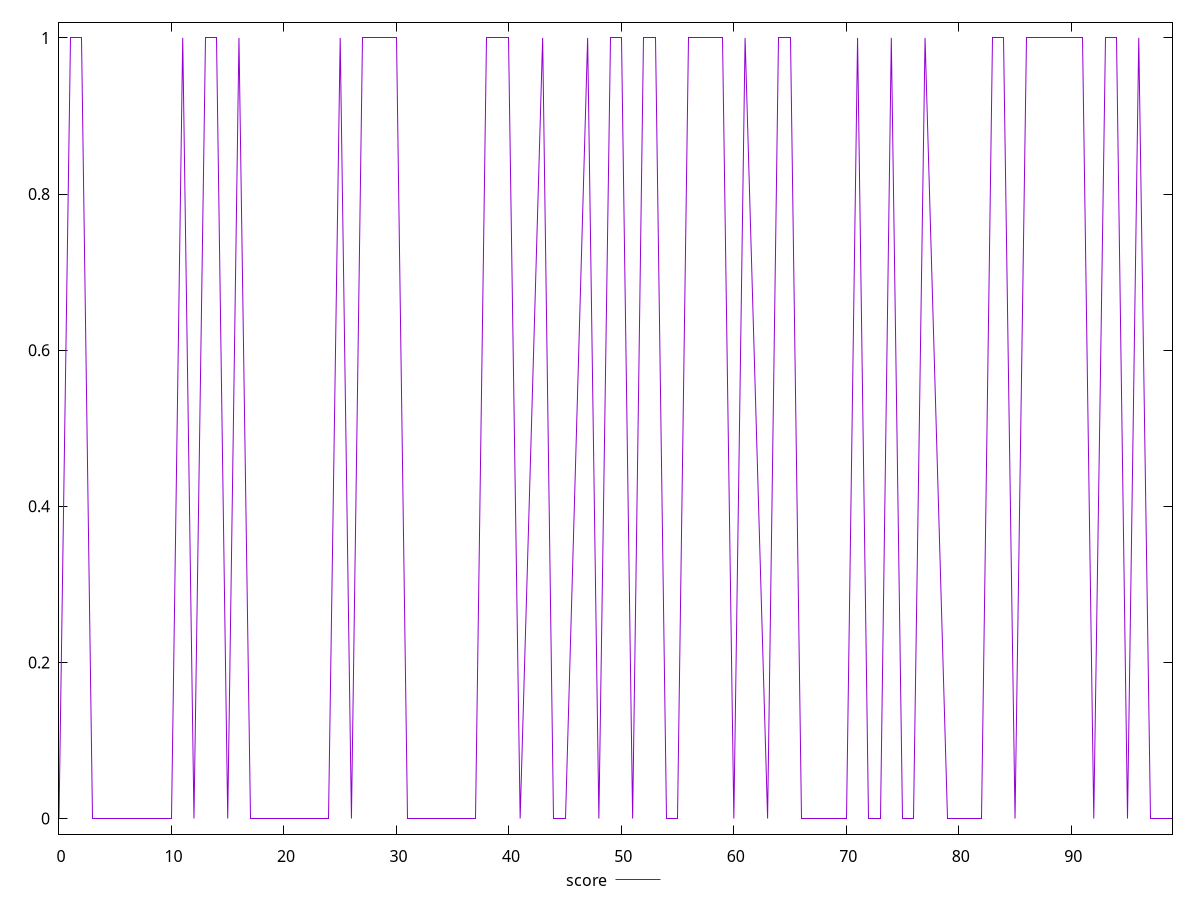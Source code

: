 reset

$score <<EOF
0 0
1 1
2 1
3 0
4 0
5 0
6 0
7 0
8 0
9 0
10 0
11 1
12 0
13 1
14 1
15 0
16 1
17 0
20 0
21 0
22 0
23 0
24 0
25 1
26 0
27 1
28 1
29 1
30 1
31 0
32 0
33 0
34 0
35 0
36 0
37 0
38 1
39 1
40 1
41 0
43 1
44 0
45 0
47 1
48 0
49 1
50 1
51 0
52 1
53 1
54 0
55 0
56 1
57 1
58 1
59 1
60 0
61 1
63 0
64 1
65 1
66 0
67 0
68 0
69 0
70 0
71 1
72 0
73 0
74 1
75 0
76 0
77 1
79 0
80 0
82 0
83 1
84 1
85 0
86 1
87 1
89 1
90 1
91 1
92 0
93 1
94 1
95 0
96 1
97 0
98 0
99 0
EOF

set key outside below
set xrange [0:99]
set yrange [-0.02:1.02]
set trange [-0.02:1.02]
set terminal svg size 640, 500 enhanced background rgb 'white'
set output "reports/report_00028_2021-02-24T12-49-42.674Z/third-party-summary/samples/agenda/score/values.svg"

plot $score title "score" with line

reset
